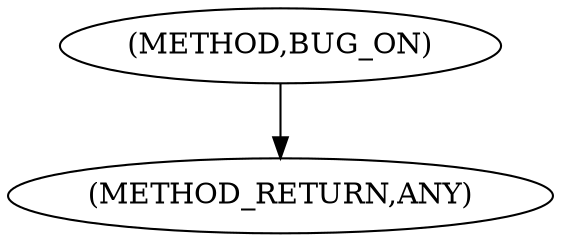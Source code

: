 digraph "BUG_ON" {  
"111669149730" [label = <(METHOD,BUG_ON)> ]
"128849018914" [label = <(METHOD_RETURN,ANY)> ]
  "111669149730" -> "128849018914" 
}
